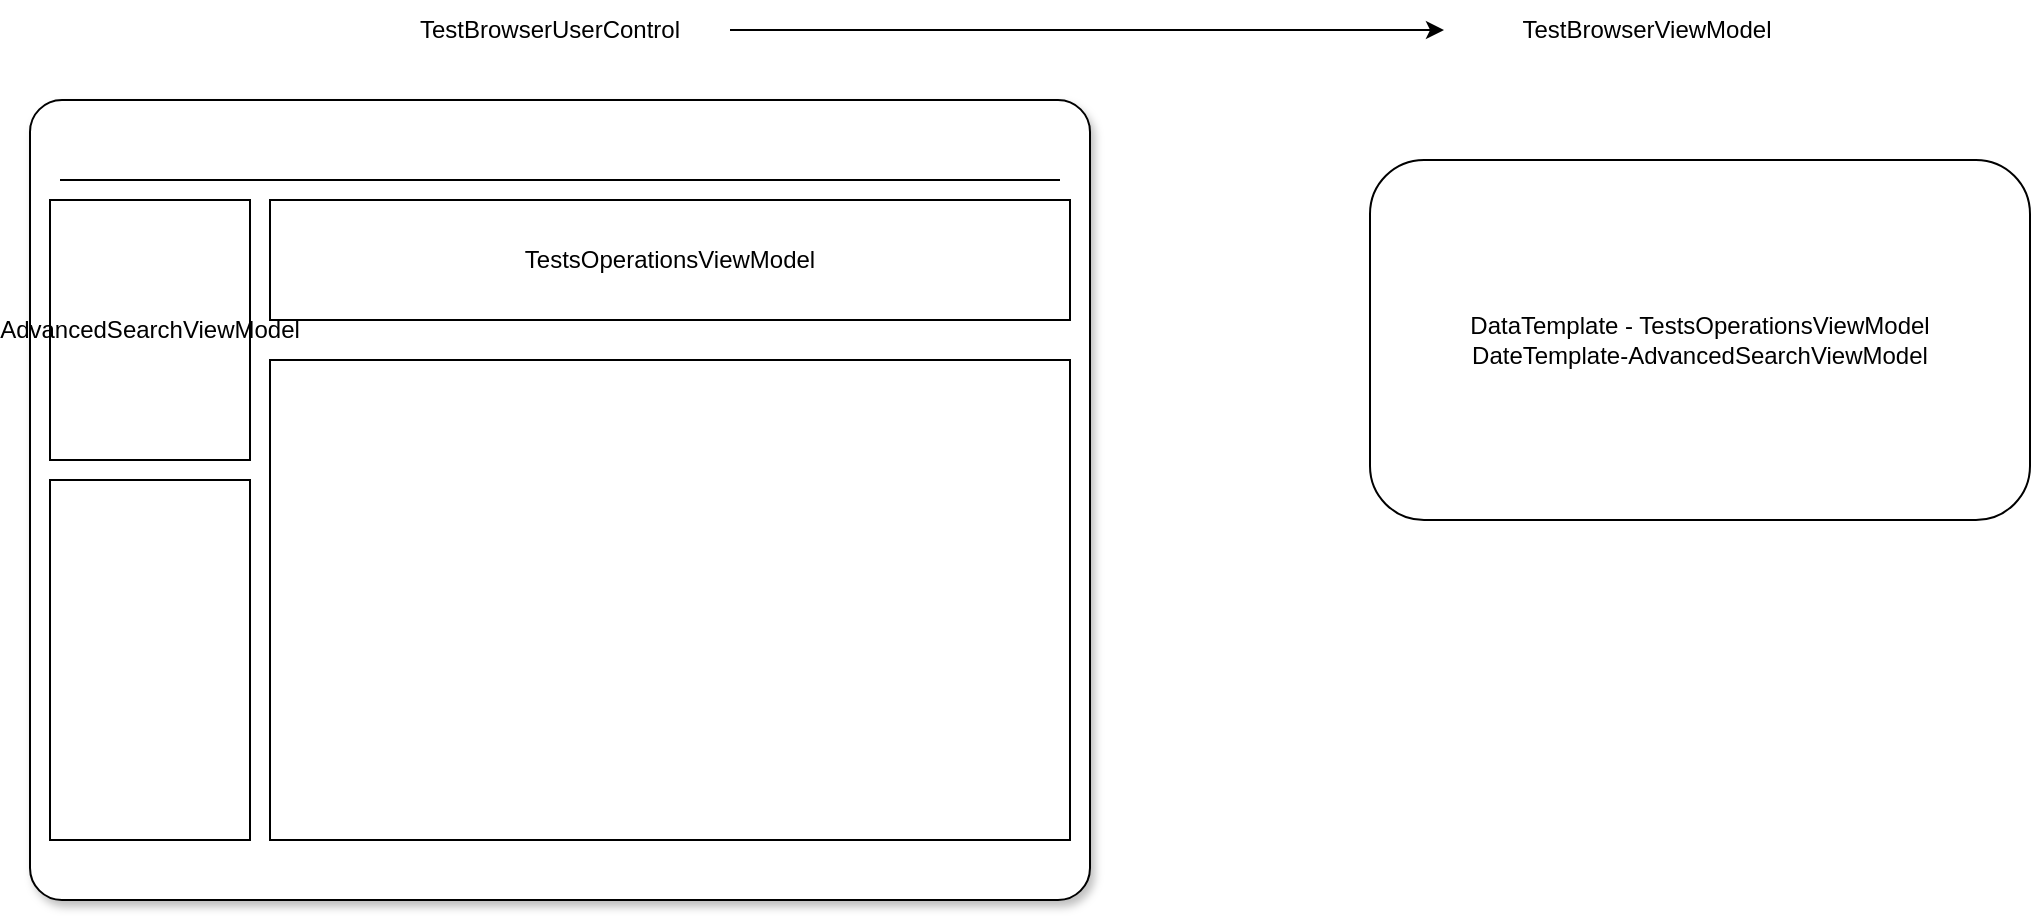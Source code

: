 <mxfile version="28.2.1" pages="2">
  <diagram name="layouts" id="v0jHeo1C9ad1ZyAYmYqa">
    <mxGraphModel dx="1381" dy="761" grid="1" gridSize="10" guides="1" tooltips="1" connect="1" arrows="1" fold="1" page="1" pageScale="1" pageWidth="827" pageHeight="1169" math="0" shadow="0">
      <root>
        <mxCell id="0" />
        <mxCell id="1" parent="0" />
        <mxCell id="kw6x5UPSuyiCPS2DZ8eI-1" value="" style="rounded=1;whiteSpace=wrap;html=1;shadow=1;arcSize=4;" vertex="1" parent="1">
          <mxGeometry x="120" y="380" width="530" height="400" as="geometry" />
        </mxCell>
        <mxCell id="kw6x5UPSuyiCPS2DZ8eI-2" value="" style="endArrow=none;html=1;rounded=0;" edge="1" parent="1">
          <mxGeometry width="50" height="50" relative="1" as="geometry">
            <mxPoint x="635" y="420" as="sourcePoint" />
            <mxPoint x="135" y="420" as="targetPoint" />
          </mxGeometry>
        </mxCell>
        <mxCell id="kw6x5UPSuyiCPS2DZ8eI-3" value="AdvancedSearchViewModel" style="rounded=0;whiteSpace=wrap;html=1;" vertex="1" parent="1">
          <mxGeometry x="130" y="430" width="100" height="130" as="geometry" />
        </mxCell>
        <mxCell id="kw6x5UPSuyiCPS2DZ8eI-4" value="" style="rounded=0;whiteSpace=wrap;html=1;" vertex="1" parent="1">
          <mxGeometry x="130" y="570" width="100" height="180" as="geometry" />
        </mxCell>
        <mxCell id="kw6x5UPSuyiCPS2DZ8eI-5" value="" style="rounded=0;whiteSpace=wrap;html=1;" vertex="1" parent="1">
          <mxGeometry x="240" y="510" width="400" height="240" as="geometry" />
        </mxCell>
        <mxCell id="kw6x5UPSuyiCPS2DZ8eI-6" value="TestsOperationsViewModel" style="rounded=0;whiteSpace=wrap;html=1;" vertex="1" parent="1">
          <mxGeometry x="240" y="430" width="400" height="60" as="geometry" />
        </mxCell>
        <mxCell id="kw6x5UPSuyiCPS2DZ8eI-9" style="edgeStyle=orthogonalEdgeStyle;rounded=0;orthogonalLoop=1;jettySize=auto;html=1;" edge="1" parent="1" source="kw6x5UPSuyiCPS2DZ8eI-7" target="kw6x5UPSuyiCPS2DZ8eI-8">
          <mxGeometry relative="1" as="geometry" />
        </mxCell>
        <mxCell id="kw6x5UPSuyiCPS2DZ8eI-7" value="TestBrowserUserControl" style="text;html=1;align=center;verticalAlign=middle;whiteSpace=wrap;rounded=0;" vertex="1" parent="1">
          <mxGeometry x="290" y="330" width="180" height="30" as="geometry" />
        </mxCell>
        <mxCell id="kw6x5UPSuyiCPS2DZ8eI-8" value="TestBrowserViewModel" style="text;html=1;align=center;verticalAlign=middle;whiteSpace=wrap;rounded=0;" vertex="1" parent="1">
          <mxGeometry x="827" y="330" width="203" height="30" as="geometry" />
        </mxCell>
        <mxCell id="kw6x5UPSuyiCPS2DZ8eI-10" value="DataTemplate - TestsOperationsViewModel&lt;br&gt;DateTemplate-AdvancedSearchViewModel" style="rounded=1;whiteSpace=wrap;html=1;" vertex="1" parent="1">
          <mxGeometry x="790" y="410" width="330" height="180" as="geometry" />
        </mxCell>
      </root>
    </mxGraphModel>
  </diagram>
  <diagram id="3Sj_nHVMIvnh1K96RJKF" name="Page-2">
    <mxGraphModel dx="1863" dy="571" grid="1" gridSize="10" guides="1" tooltips="1" connect="1" arrows="1" fold="1" page="1" pageScale="1" pageWidth="827" pageHeight="1169" math="0" shadow="0">
      <root>
        <mxCell id="0" />
        <mxCell id="1" parent="0" />
        <mxCell id="90JbBEqUm4aNUmj8s5AG-13" style="edgeStyle=orthogonalEdgeStyle;rounded=0;orthogonalLoop=1;jettySize=auto;html=1;endArrow=block;endFill=0;" edge="1" parent="1" source="90JbBEqUm4aNUmj8s5AG-1" target="90JbBEqUm4aNUmj8s5AG-12">
          <mxGeometry relative="1" as="geometry" />
        </mxCell>
        <mxCell id="90JbBEqUm4aNUmj8s5AG-1" value="TextBoxInfoViewModel" style="swimlane;fontStyle=1;align=center;verticalAlign=middle;childLayout=stackLayout;horizontal=1;startSize=29;horizontalStack=0;resizeParent=1;resizeParentMax=0;resizeLast=0;collapsible=0;marginBottom=0;html=1;whiteSpace=wrap;" vertex="1" parent="1">
          <mxGeometry x="70" y="190" width="140" height="55" as="geometry" />
        </mxCell>
        <mxCell id="90JbBEqUm4aNUmj8s5AG-24" value="Text" style="text;strokeColor=none;fillColor=none;align=left;verticalAlign=top;spacingLeft=4;spacingRight=4;overflow=hidden;rotatable=0;points=[[0,0.5],[1,0.5]];portConstraint=eastwest;whiteSpace=wrap;html=1;" vertex="1" parent="90JbBEqUm4aNUmj8s5AG-1">
          <mxGeometry y="29" width="140" height="26" as="geometry" />
        </mxCell>
        <mxCell id="90JbBEqUm4aNUmj8s5AG-4" value="TextBoxInfoView" style="swimlane;fontStyle=1;align=center;verticalAlign=middle;childLayout=stackLayout;horizontal=1;startSize=29;horizontalStack=0;resizeParent=1;resizeParentMax=0;resizeLast=0;collapsible=0;marginBottom=0;html=1;whiteSpace=wrap;" vertex="1" parent="1">
          <mxGeometry x="-90" y="190" width="140" height="54" as="geometry" />
        </mxCell>
        <mxCell id="90JbBEqUm4aNUmj8s5AG-7" value="ContentInfo" style="swimlane;fontStyle=1;align=center;verticalAlign=middle;childLayout=stackLayout;horizontal=1;startSize=29;horizontalStack=0;resizeParent=1;resizeParentMax=0;resizeLast=0;collapsible=0;marginBottom=0;html=1;whiteSpace=wrap;" vertex="1" parent="1">
          <mxGeometry x="344" y="2" width="140" height="79" as="geometry" />
        </mxCell>
        <mxCell id="90JbBEqUm4aNUmj8s5AG-9" value="Lablel" style="text;html=1;strokeColor=none;fillColor=none;align=left;verticalAlign=middle;spacingLeft=4;spacingRight=4;overflow=hidden;rotatable=0;points=[[0,0.5],[1,0.5]];portConstraint=eastwest;whiteSpace=wrap;" vertex="1" parent="90JbBEqUm4aNUmj8s5AG-7">
          <mxGeometry y="29" width="140" height="25" as="geometry" />
        </mxCell>
        <mxCell id="90JbBEqUm4aNUmj8s5AG-10" value="ContentInfoViewModel" style="text;html=1;strokeColor=none;fillColor=none;align=left;verticalAlign=middle;spacingLeft=4;spacingRight=4;overflow=hidden;rotatable=0;points=[[0,0.5],[1,0.5]];portConstraint=eastwest;whiteSpace=wrap;" vertex="1" parent="90JbBEqUm4aNUmj8s5AG-7">
          <mxGeometry y="54" width="140" height="25" as="geometry" />
        </mxCell>
        <mxCell id="90JbBEqUm4aNUmj8s5AG-12" value="&lt;span style=&quot;text-align: left;&quot;&gt;ContentInfoViewModel&lt;/span&gt;" style="html=1;whiteSpace=wrap;" vertex="1" parent="1">
          <mxGeometry x="160" y="100" width="170" height="50" as="geometry" />
        </mxCell>
        <mxCell id="90JbBEqUm4aNUmj8s5AG-17" style="edgeStyle=orthogonalEdgeStyle;rounded=0;orthogonalLoop=1;jettySize=auto;html=1;endArrow=block;endFill=0;" edge="1" parent="1" source="90JbBEqUm4aNUmj8s5AG-14" target="90JbBEqUm4aNUmj8s5AG-12">
          <mxGeometry relative="1" as="geometry" />
        </mxCell>
        <mxCell id="90JbBEqUm4aNUmj8s5AG-14" value="ComboBoxInfoViewModel" style="swimlane;fontStyle=1;align=center;verticalAlign=middle;childLayout=stackLayout;horizontal=1;startSize=29;horizontalStack=0;resizeParent=1;resizeParentMax=0;resizeLast=0;collapsible=0;marginBottom=0;html=1;whiteSpace=wrap;" vertex="1" parent="1">
          <mxGeometry x="240" y="190" width="190" height="81" as="geometry" />
        </mxCell>
        <mxCell id="90JbBEqUm4aNUmj8s5AG-23" value="Items" style="text;strokeColor=none;fillColor=none;align=left;verticalAlign=top;spacingLeft=4;spacingRight=4;overflow=hidden;rotatable=0;points=[[0,0.5],[1,0.5]];portConstraint=eastwest;whiteSpace=wrap;html=1;" vertex="1" parent="90JbBEqUm4aNUmj8s5AG-14">
          <mxGeometry y="29" width="190" height="26" as="geometry" />
        </mxCell>
        <mxCell id="90JbBEqUm4aNUmj8s5AG-22" value="SelecteItem" style="text;strokeColor=none;fillColor=none;align=left;verticalAlign=top;spacingLeft=4;spacingRight=4;overflow=hidden;rotatable=0;points=[[0,0.5],[1,0.5]];portConstraint=eastwest;whiteSpace=wrap;html=1;" vertex="1" parent="90JbBEqUm4aNUmj8s5AG-14">
          <mxGeometry y="55" width="190" height="26" as="geometry" />
        </mxCell>
        <mxCell id="90JbBEqUm4aNUmj8s5AG-19" value="ComboBoxInfoView" style="swimlane;fontStyle=1;align=center;verticalAlign=middle;childLayout=stackLayout;horizontal=1;startSize=29;horizontalStack=0;resizeParent=1;resizeParentMax=0;resizeLast=0;collapsible=0;marginBottom=0;html=1;whiteSpace=wrap;" vertex="1" parent="1">
          <mxGeometry x="460" y="190" width="140" height="54" as="geometry" />
        </mxCell>
      </root>
    </mxGraphModel>
  </diagram>
</mxfile>

